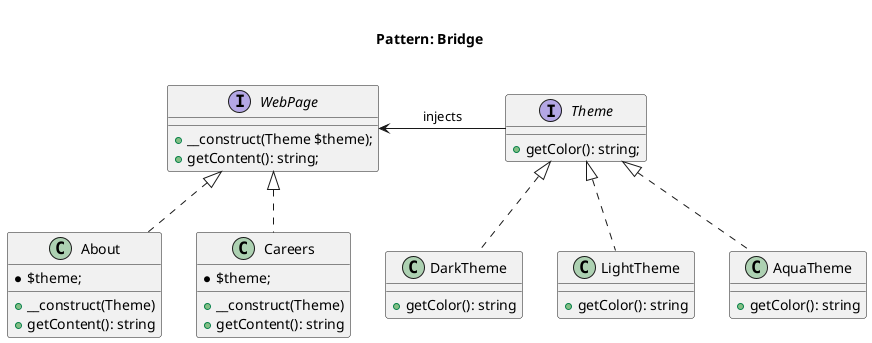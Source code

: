 @startuml
    Title <size:20>\nPattern: Bridge\n

    interface WebPage {
        + __construct(Theme $theme);
        + getContent(): string;
    }

    class About implements WebPage {
        * $theme;
        + __construct(Theme)
        + getContent(): string
    }

    class Careers implements WebPage {
        * $theme;
        + __construct(Theme)
        + getContent(): string
    }

    interface Theme {
        + getColor(): string;
    }

    class DarkTheme implements Theme {
        + getColor(): string
    }

    class LightTheme implements Theme {
        + getColor(): string
    }

    class AquaTheme implements Theme {
        + getColor(): string
    }

    Theme -left-> WebPage: injects
@enduml